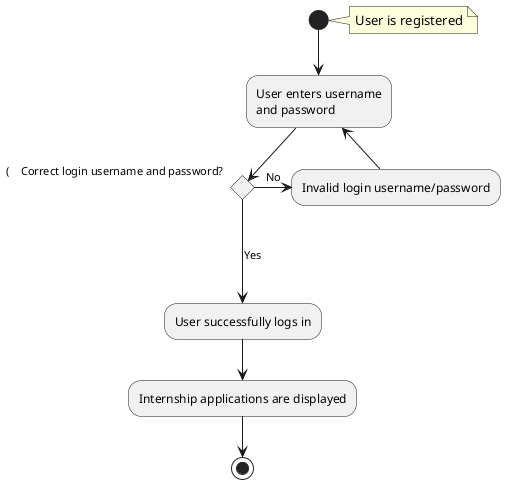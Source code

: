 @startuml
note right
  User is registered
end note
(*)  --> "User enters username
and password"

if (    Correct login username and password? then
---> [Yes] "User successfully logs in"
--> "Internship applications are displayed"
--> (*)
else
-> [No] "Invalid login username/password"
--> "User enters username
    and password"
Endif

@enduml